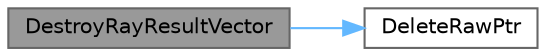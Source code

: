 digraph "DestroyRayResultVector"
{
 // LATEX_PDF_SIZE
  bgcolor="transparent";
  edge [fontname=Helvetica,fontsize=10,labelfontname=Helvetica,labelfontsize=10];
  node [fontname=Helvetica,fontsize=10,shape=box,height=0.2,width=0.4];
  rankdir="LR";
  Node1 [label="DestroyRayResultVector",height=0.2,width=0.4,color="gray40", fillcolor="grey60", style="filled", fontcolor="black",tooltip="Destroy a vector of rayresults."];
  Node1 -> Node2 [color="steelblue1",style="solid"];
  Node2 [label="DeleteRawPtr",height=0.2,width=0.4,color="grey40", fillcolor="white", style="filled",URL="$a00413.html#a1746287300e1f05c45d84f3837e24557",tooltip="Delete some object pointed to by ptr"];
}
